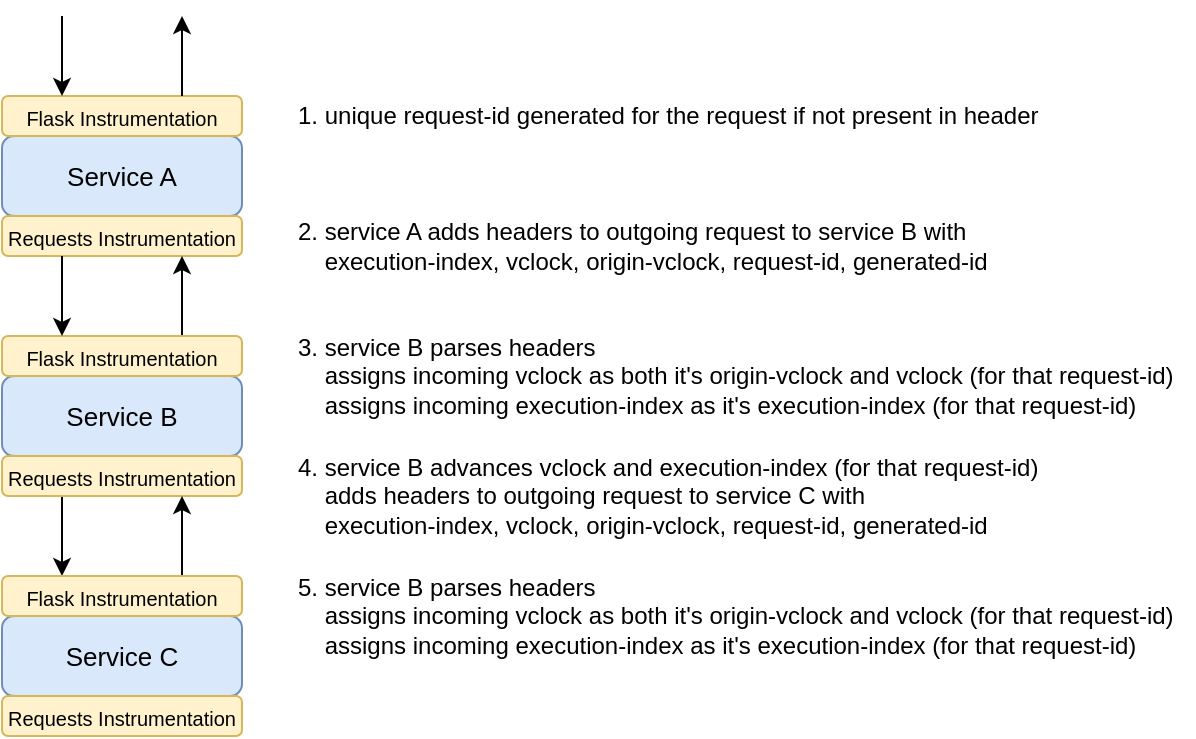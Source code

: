 <mxfile version="14.6.13" type="device"><diagram id="C5RBs43oDa-KdzZeNtuy" name="Page-1"><mxGraphModel dx="1106" dy="2166" grid="1" gridSize="10" guides="1" tooltips="1" connect="1" arrows="1" fold="1" page="1" pageScale="1" pageWidth="827" pageHeight="1169" math="0" shadow="0"><root><mxCell id="WIyWlLk6GJQsqaUBKTNV-0"/><mxCell id="WIyWlLk6GJQsqaUBKTNV-1" parent="WIyWlLk6GJQsqaUBKTNV-0"/><mxCell id="86Rk5KBWzWTgcTbYPpXl-1" value="Service A" style="rounded=1;whiteSpace=wrap;html=1;fontSize=13;glass=0;strokeWidth=1;shadow=0;fillColor=#dae8fc;strokeColor=#6c8ebf;" vertex="1" parent="WIyWlLk6GJQsqaUBKTNV-1"><mxGeometry x="20" y="-1090" width="120" height="40" as="geometry"/></mxCell><mxCell id="86Rk5KBWzWTgcTbYPpXl-19" value="1. unique request-id generated for the request if not present in header" style="text;html=1;strokeColor=none;fillColor=none;align=left;verticalAlign=middle;whiteSpace=wrap;rounded=0;" vertex="1" parent="WIyWlLk6GJQsqaUBKTNV-1"><mxGeometry x="166" y="-1110" width="376" height="20" as="geometry"/></mxCell><mxCell id="86Rk5KBWzWTgcTbYPpXl-23" value="2. service A adds headers to outgoing request to service B with&lt;br&gt;&amp;nbsp; &amp;nbsp; execution-index, vclock, origin-vclock, request-id, generated-id" style="text;html=1;strokeColor=none;fillColor=none;align=left;verticalAlign=middle;whiteSpace=wrap;rounded=0;" vertex="1" parent="WIyWlLk6GJQsqaUBKTNV-1"><mxGeometry x="166" y="-1050" width="376" height="30" as="geometry"/></mxCell><mxCell id="86Rk5KBWzWTgcTbYPpXl-26" value="3. service B parses headers&lt;br&gt;&amp;nbsp; &amp;nbsp; assigns incoming vclock as both it's origin-vclock and vclock (for that request-id)&lt;br&gt;&amp;nbsp; &amp;nbsp; assigns incoming execution-index as it's execution-index (for that request-id)" style="text;html=1;strokeColor=none;fillColor=none;align=left;verticalAlign=middle;whiteSpace=wrap;rounded=0;" vertex="1" parent="WIyWlLk6GJQsqaUBKTNV-1"><mxGeometry x="166" y="-990" width="450" height="40" as="geometry"/></mxCell><mxCell id="86Rk5KBWzWTgcTbYPpXl-27" value="&lt;font style=&quot;font-size: 10px&quot;&gt;Flask Instrumentation&lt;/font&gt;" style="rounded=1;whiteSpace=wrap;html=1;fontSize=13;glass=0;strokeWidth=1;shadow=0;fillColor=#fff2cc;strokeColor=#d6b656;" vertex="1" parent="WIyWlLk6GJQsqaUBKTNV-1"><mxGeometry x="20" y="-1110" width="120" height="20" as="geometry"/></mxCell><mxCell id="86Rk5KBWzWTgcTbYPpXl-28" value="&lt;font style=&quot;font-size: 10px&quot;&gt;Requests Instrumentation&lt;/font&gt;" style="rounded=1;whiteSpace=wrap;html=1;fontSize=13;glass=0;strokeWidth=1;shadow=0;fillColor=#fff2cc;strokeColor=#d6b656;" vertex="1" parent="WIyWlLk6GJQsqaUBKTNV-1"><mxGeometry x="20" y="-1050" width="120" height="20" as="geometry"/></mxCell><mxCell id="86Rk5KBWzWTgcTbYPpXl-29" value="Service B" style="rounded=1;whiteSpace=wrap;html=1;fontSize=13;glass=0;strokeWidth=1;shadow=0;fillColor=#dae8fc;strokeColor=#6c8ebf;" vertex="1" parent="WIyWlLk6GJQsqaUBKTNV-1"><mxGeometry x="20" y="-970" width="120" height="40" as="geometry"/></mxCell><mxCell id="86Rk5KBWzWTgcTbYPpXl-43" style="edgeStyle=orthogonalEdgeStyle;rounded=0;orthogonalLoop=1;jettySize=auto;html=1;exitX=0.75;exitY=0;exitDx=0;exitDy=0;entryX=0.75;entryY=1;entryDx=0;entryDy=0;startArrow=none;startFill=0;" edge="1" parent="WIyWlLk6GJQsqaUBKTNV-1" source="86Rk5KBWzWTgcTbYPpXl-30" target="86Rk5KBWzWTgcTbYPpXl-28"><mxGeometry relative="1" as="geometry"/></mxCell><mxCell id="86Rk5KBWzWTgcTbYPpXl-30" value="&lt;font style=&quot;font-size: 10px&quot;&gt;Flask Instrumentation&lt;/font&gt;" style="rounded=1;whiteSpace=wrap;html=1;fontSize=13;glass=0;strokeWidth=1;shadow=0;fillColor=#fff2cc;strokeColor=#d6b656;" vertex="1" parent="WIyWlLk6GJQsqaUBKTNV-1"><mxGeometry x="20" y="-990" width="120" height="20" as="geometry"/></mxCell><mxCell id="86Rk5KBWzWTgcTbYPpXl-37" style="edgeStyle=orthogonalEdgeStyle;rounded=0;orthogonalLoop=1;jettySize=auto;html=1;exitX=0.25;exitY=1;exitDx=0;exitDy=0;entryX=0.25;entryY=0;entryDx=0;entryDy=0;startArrow=none;startFill=0;" edge="1" parent="WIyWlLk6GJQsqaUBKTNV-1" source="86Rk5KBWzWTgcTbYPpXl-31" target="86Rk5KBWzWTgcTbYPpXl-33"><mxGeometry relative="1" as="geometry"/></mxCell><mxCell id="86Rk5KBWzWTgcTbYPpXl-31" value="&lt;font style=&quot;font-size: 10px&quot;&gt;Requests Instrumentation&lt;/font&gt;" style="rounded=1;whiteSpace=wrap;html=1;fontSize=13;glass=0;strokeWidth=1;shadow=0;fillColor=#fff2cc;strokeColor=#d6b656;" vertex="1" parent="WIyWlLk6GJQsqaUBKTNV-1"><mxGeometry x="20" y="-930" width="120" height="20" as="geometry"/></mxCell><mxCell id="86Rk5KBWzWTgcTbYPpXl-32" value="Service C" style="rounded=1;whiteSpace=wrap;html=1;fontSize=13;glass=0;strokeWidth=1;shadow=0;fillColor=#dae8fc;strokeColor=#6c8ebf;" vertex="1" parent="WIyWlLk6GJQsqaUBKTNV-1"><mxGeometry x="20" y="-850" width="120" height="40" as="geometry"/></mxCell><mxCell id="86Rk5KBWzWTgcTbYPpXl-47" style="edgeStyle=orthogonalEdgeStyle;rounded=0;orthogonalLoop=1;jettySize=auto;html=1;exitX=0.75;exitY=0;exitDx=0;exitDy=0;entryX=0.75;entryY=1;entryDx=0;entryDy=0;startArrow=none;startFill=0;" edge="1" parent="WIyWlLk6GJQsqaUBKTNV-1" source="86Rk5KBWzWTgcTbYPpXl-33" target="86Rk5KBWzWTgcTbYPpXl-31"><mxGeometry relative="1" as="geometry"/></mxCell><mxCell id="86Rk5KBWzWTgcTbYPpXl-33" value="&lt;font style=&quot;font-size: 10px&quot;&gt;Flask Instrumentation&lt;/font&gt;" style="rounded=1;whiteSpace=wrap;html=1;fontSize=13;glass=0;strokeWidth=1;shadow=0;fillColor=#fff2cc;strokeColor=#d6b656;" vertex="1" parent="WIyWlLk6GJQsqaUBKTNV-1"><mxGeometry x="20" y="-870" width="120" height="20" as="geometry"/></mxCell><mxCell id="86Rk5KBWzWTgcTbYPpXl-34" value="&lt;font style=&quot;font-size: 10px&quot;&gt;Requests Instrumentation&lt;/font&gt;" style="rounded=1;whiteSpace=wrap;html=1;fontSize=13;glass=0;strokeWidth=1;shadow=0;fillColor=#fff2cc;strokeColor=#d6b656;" vertex="1" parent="WIyWlLk6GJQsqaUBKTNV-1"><mxGeometry x="20" y="-810" width="120" height="20" as="geometry"/></mxCell><mxCell id="86Rk5KBWzWTgcTbYPpXl-35" value="" style="endArrow=classic;html=1;exitX=0.25;exitY=1;exitDx=0;exitDy=0;entryX=0.25;entryY=0;entryDx=0;entryDy=0;" edge="1" parent="WIyWlLk6GJQsqaUBKTNV-1" source="86Rk5KBWzWTgcTbYPpXl-28" target="86Rk5KBWzWTgcTbYPpXl-30"><mxGeometry width="50" height="50" relative="1" as="geometry"><mxPoint x="376" y="-1110" as="sourcePoint"/><mxPoint x="426" y="-1160" as="targetPoint"/></mxGeometry></mxCell><mxCell id="86Rk5KBWzWTgcTbYPpXl-38" value="" style="endArrow=classic;html=1;entryX=0.25;entryY=0;entryDx=0;entryDy=0;" edge="1" parent="WIyWlLk6GJQsqaUBKTNV-1" target="86Rk5KBWzWTgcTbYPpXl-27"><mxGeometry width="50" height="50" relative="1" as="geometry"><mxPoint x="50" y="-1150" as="sourcePoint"/><mxPoint x="426" y="-1160" as="targetPoint"/></mxGeometry></mxCell><mxCell id="86Rk5KBWzWTgcTbYPpXl-39" value="4. service B advances vclock and execution-index (for that request-id)&lt;br&gt;&amp;nbsp; &amp;nbsp; adds headers to outgoing request to service C with&amp;nbsp;&lt;br&gt;&amp;nbsp; &amp;nbsp; execution-index, vclock, origin-vclock, request-id, generated-id" style="text;html=1;strokeColor=none;fillColor=none;align=left;verticalAlign=middle;whiteSpace=wrap;rounded=0;" vertex="1" parent="WIyWlLk6GJQsqaUBKTNV-1"><mxGeometry x="166" y="-930" width="390" height="40" as="geometry"/></mxCell><mxCell id="86Rk5KBWzWTgcTbYPpXl-40" value="5. service B parses headers&lt;br&gt;&amp;nbsp; &amp;nbsp; assigns incoming vclock as both it's origin-vclock and vclock (for that request-id)&lt;br&gt;&amp;nbsp; &amp;nbsp; assigns incoming execution-index as it's execution-index (for that request-id)" style="text;html=1;strokeColor=none;fillColor=none;align=left;verticalAlign=middle;whiteSpace=wrap;rounded=0;" vertex="1" parent="WIyWlLk6GJQsqaUBKTNV-1"><mxGeometry x="166" y="-870" width="450" height="40" as="geometry"/></mxCell><mxCell id="86Rk5KBWzWTgcTbYPpXl-41" value="" style="endArrow=classic;html=1;exitX=0.75;exitY=0;exitDx=0;exitDy=0;" edge="1" parent="WIyWlLk6GJQsqaUBKTNV-1" source="86Rk5KBWzWTgcTbYPpXl-27"><mxGeometry width="50" height="50" relative="1" as="geometry"><mxPoint x="156" y="-1150" as="sourcePoint"/><mxPoint x="110" y="-1150" as="targetPoint"/></mxGeometry></mxCell></root></mxGraphModel></diagram></mxfile>